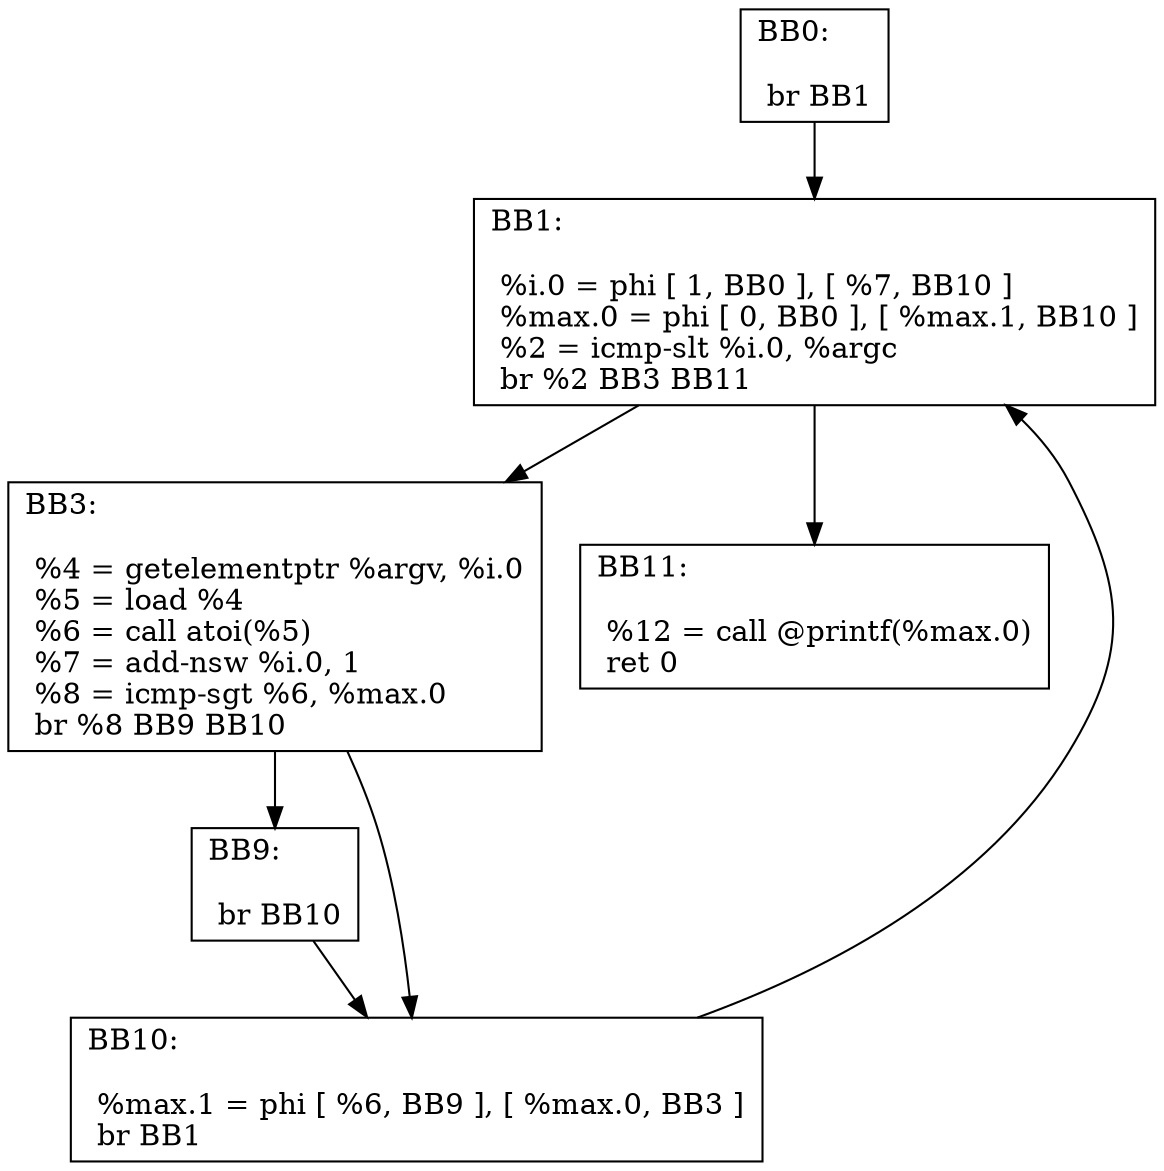 digraph "CFG for 'main' function" {
	AA0 [shape=record, label="{BB0:\l\l  br  BB1\l}"];
	AA0 -> AA1
	AA1 [shape=record, label="{BB1:\l\l  %i.0 = phi [ 1, BB0 ], [  %7, BB10 ]\l %max.0 = phi [ 0, BB0 ], [  %max.1, BB10 ]\l %2 = icmp-slt %i.0,  %argc\l br %2 BB3 BB11\l}"];
	AA1 -> AA3
	AA1 -> AA11
	AA3 [shape=record, label="{BB3:\l\l  %4 = getelementptr %argv,  %i.0\l %5 = load %4\l %6 = call atoi(%5)\l %7 = add-nsw %i.0,  1\l %8 = icmp-sgt %6,  %max.0\l br %8 BB9 BB10\l}"];
	AA3 -> AA9
	AA3 -> AA10
	AA9 [shape=record, label="{BB9:\l\l  br  BB10\l}"];
	AA9 -> AA10
	AA10 [shape=record, label="{BB10:\l\l  %max.1 = phi [  %6, BB9 ], [  %max.0, BB3 ]\l br  BB1\l}"];
	AA10 -> AA1
	AA11 [shape=record, label="{BB11:\l\l  %12 = call @printf(%max.0)\l ret 0\l}"];
}
